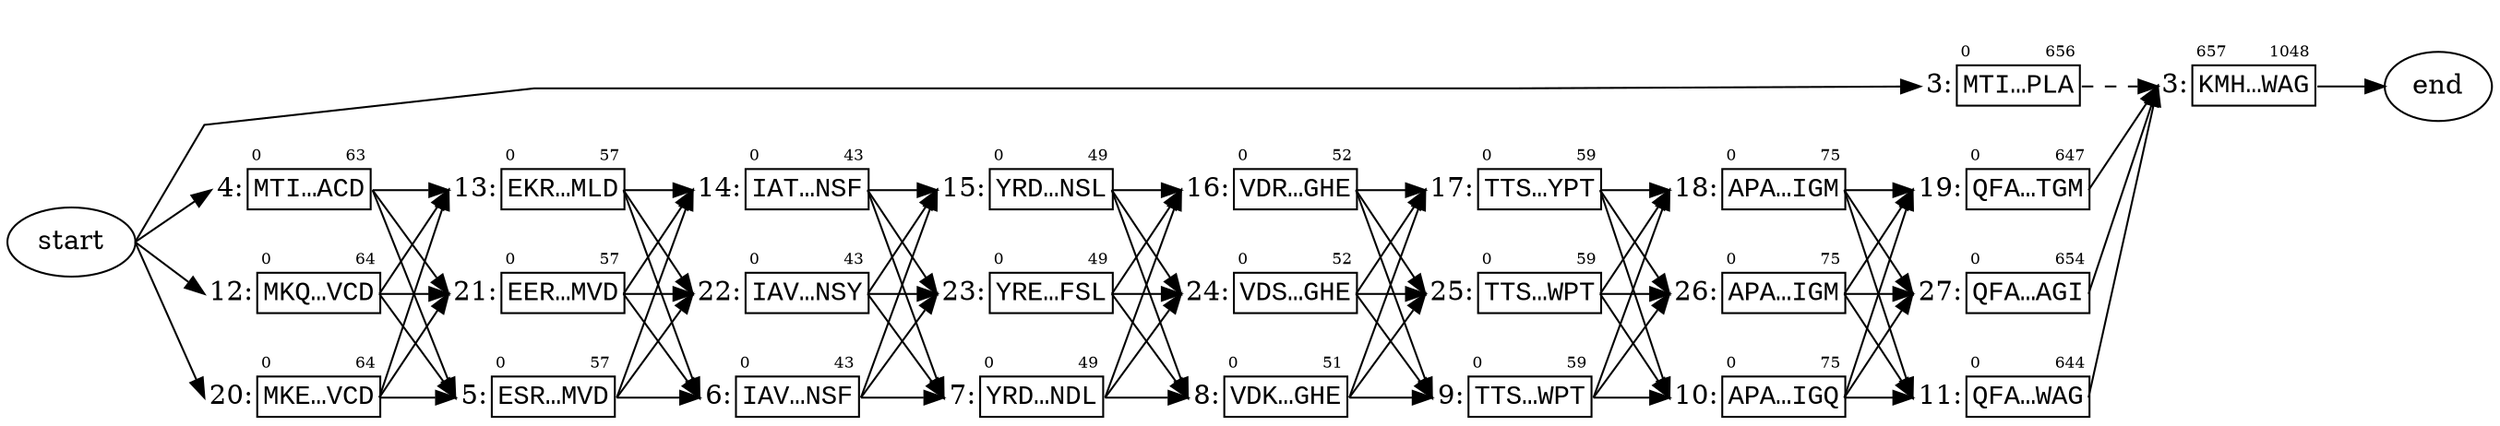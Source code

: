 strict digraph "" {
	graph [rankdir=LR,
		splines=polyline
	];
	node [label="\N"];
	subgraph cluster_3 {
		graph [label="",
			rank=same,
			style=invis
		];
		3.0	[label=<<TABLE BORDER='0' CELLBORDER='1' CELLSPACING='0'><TR><TD BORDER='0'></TD><TD BORDER='0' ALIGN='LEFT'><FONT POINT-SIZE='8'>0</FONT></TD><TD BORDER='0' ALIGN='RIGHT'><FONT POINT-SIZE='8'>656</FONT></TD></TR><TR><TD BORDER='0' PORT='caption' ALIGN='right'>3:</TD><TD PORT='seq' COLSPAN='2'><FONT FACE='Courier New'>MTI…PLA</FONT></TD></TR></TABLE>>,
			margin=0,
			shape=none];
		3.657	[label=<<TABLE BORDER='0' CELLBORDER='1' CELLSPACING='0'><TR><TD BORDER='0'></TD><TD BORDER='0' ALIGN='LEFT'><FONT POINT-SIZE='8'>657</FONT></TD><TD BORDER='0' ALIGN='RIGHT'><FONT POINT-SIZE='8'>1048</FONT></TD></TR><TR><TD BORDER='0' PORT='caption' ALIGN='right'>3:</TD><TD PORT='seq' COLSPAN='2'><FONT FACE='Courier New'>KMH…WAG</FONT></TD></TR></TABLE>>,
			margin=0,
			shape=none];
	}
	source	[label=start];
	source:e -> 3.0:caption:w;
	4.0	[label=<<TABLE BORDER='0' CELLBORDER='1' CELLSPACING='0'><TR><TD BORDER='0'></TD><TD BORDER='0' ALIGN='LEFT'><FONT POINT-SIZE='8'>0</FONT></TD><TD BORDER='0' ALIGN='RIGHT'><FONT POINT-SIZE='8'>63</FONT></TD></TR><TR><TD BORDER='0' PORT='caption' ALIGN='right'>4:</TD><TD PORT='seq' COLSPAN='2'><FONT FACE='Courier New'>MTI…ACD</FONT></TD></TR></TABLE>>,
		margin=0,
		shape=none];
	source:e -> 4.0:caption:w;
	12.0	[label=<<TABLE BORDER='0' CELLBORDER='1' CELLSPACING='0'><TR><TD BORDER='0'></TD><TD BORDER='0' ALIGN='LEFT'><FONT POINT-SIZE='8'>0</FONT></TD><TD BORDER='0' ALIGN='RIGHT'><FONT POINT-SIZE='8'>64</FONT></TD></TR><TR><TD BORDER='0' PORT='caption' ALIGN='right'>12:</TD><TD PORT='seq' COLSPAN='2'><FONT FACE='Courier New'>MKQ…VCD</FONT></TD></TR></TABLE>>,
		margin=0,
		shape=none];
	source:e -> 12.0:caption:w;
	20.0	[label=<<TABLE BORDER='0' CELLBORDER='1' CELLSPACING='0'><TR><TD BORDER='0'></TD><TD BORDER='0' ALIGN='LEFT'><FONT POINT-SIZE='8'>0</FONT></TD><TD BORDER='0' ALIGN='RIGHT'><FONT POINT-SIZE='8'>64</FONT></TD></TR><TR><TD BORDER='0' PORT='caption' ALIGN='right'>20:</TD><TD PORT='seq' COLSPAN='2'><FONT FACE='Courier New'>MKE…VCD</FONT></TD></TR></TABLE>>,
		margin=0,
		shape=none];
	source:e -> 20.0:caption:w;
	3.0:seq:e -> 3.657:caption:w	[style=dashed];
	sink	[label=end];
	3.657:seq:e -> sink:w;
	5.0	[label=<<TABLE BORDER='0' CELLBORDER='1' CELLSPACING='0'><TR><TD BORDER='0'></TD><TD BORDER='0' ALIGN='LEFT'><FONT POINT-SIZE='8'>0</FONT></TD><TD BORDER='0' ALIGN='RIGHT'><FONT POINT-SIZE='8'>57</FONT></TD></TR><TR><TD BORDER='0' PORT='caption' ALIGN='right'>5:</TD><TD PORT='seq' COLSPAN='2'><FONT FACE='Courier New'>ESR…MVD</FONT></TD></TR></TABLE>>,
		margin=0,
		shape=none];
	4.0:seq:e -> 5.0:caption:w;
	13.0	[label=<<TABLE BORDER='0' CELLBORDER='1' CELLSPACING='0'><TR><TD BORDER='0'></TD><TD BORDER='0' ALIGN='LEFT'><FONT POINT-SIZE='8'>0</FONT></TD><TD BORDER='0' ALIGN='RIGHT'><FONT POINT-SIZE='8'>57</FONT></TD></TR><TR><TD BORDER='0' PORT='caption' ALIGN='right'>13:</TD><TD PORT='seq' COLSPAN='2'><FONT FACE='Courier New'>EKR…MLD</FONT></TD></TR></TABLE>>,
		margin=0,
		shape=none];
	4.0:seq:e -> 13.0:caption:w;
	21.0	[label=<<TABLE BORDER='0' CELLBORDER='1' CELLSPACING='0'><TR><TD BORDER='0'></TD><TD BORDER='0' ALIGN='LEFT'><FONT POINT-SIZE='8'>0</FONT></TD><TD BORDER='0' ALIGN='RIGHT'><FONT POINT-SIZE='8'>57</FONT></TD></TR><TR><TD BORDER='0' PORT='caption' ALIGN='right'>21:</TD><TD PORT='seq' COLSPAN='2'><FONT FACE='Courier New'>EER…MVD</FONT></TD></TR></TABLE>>,
		margin=0,
		shape=none];
	4.0:seq:e -> 21.0:caption:w;
	6.0	[label=<<TABLE BORDER='0' CELLBORDER='1' CELLSPACING='0'><TR><TD BORDER='0'></TD><TD BORDER='0' ALIGN='LEFT'><FONT POINT-SIZE='8'>0</FONT></TD><TD BORDER='0' ALIGN='RIGHT'><FONT POINT-SIZE='8'>43</FONT></TD></TR><TR><TD BORDER='0' PORT='caption' ALIGN='right'>6:</TD><TD PORT='seq' COLSPAN='2'><FONT FACE='Courier New'>IAV…NSF</FONT></TD></TR></TABLE>>,
		margin=0,
		shape=none];
	5.0:seq:e -> 6.0:caption:w;
	14.0	[label=<<TABLE BORDER='0' CELLBORDER='1' CELLSPACING='0'><TR><TD BORDER='0'></TD><TD BORDER='0' ALIGN='LEFT'><FONT POINT-SIZE='8'>0</FONT></TD><TD BORDER='0' ALIGN='RIGHT'><FONT POINT-SIZE='8'>43</FONT></TD></TR><TR><TD BORDER='0' PORT='caption' ALIGN='right'>14:</TD><TD PORT='seq' COLSPAN='2'><FONT FACE='Courier New'>IAT…NSF</FONT></TD></TR></TABLE>>,
		margin=0,
		shape=none];
	5.0:seq:e -> 14.0:caption:w;
	22.0	[label=<<TABLE BORDER='0' CELLBORDER='1' CELLSPACING='0'><TR><TD BORDER='0'></TD><TD BORDER='0' ALIGN='LEFT'><FONT POINT-SIZE='8'>0</FONT></TD><TD BORDER='0' ALIGN='RIGHT'><FONT POINT-SIZE='8'>43</FONT></TD></TR><TR><TD BORDER='0' PORT='caption' ALIGN='right'>22:</TD><TD PORT='seq' COLSPAN='2'><FONT FACE='Courier New'>IAV…NSY</FONT></TD></TR></TABLE>>,
		margin=0,
		shape=none];
	5.0:seq:e -> 22.0:caption:w;
	7.0	[label=<<TABLE BORDER='0' CELLBORDER='1' CELLSPACING='0'><TR><TD BORDER='0'></TD><TD BORDER='0' ALIGN='LEFT'><FONT POINT-SIZE='8'>0</FONT></TD><TD BORDER='0' ALIGN='RIGHT'><FONT POINT-SIZE='8'>49</FONT></TD></TR><TR><TD BORDER='0' PORT='caption' ALIGN='right'>7:</TD><TD PORT='seq' COLSPAN='2'><FONT FACE='Courier New'>YRD…NDL</FONT></TD></TR></TABLE>>,
		margin=0,
		shape=none];
	6.0:seq:e -> 7.0:caption:w;
	15.0	[label=<<TABLE BORDER='0' CELLBORDER='1' CELLSPACING='0'><TR><TD BORDER='0'></TD><TD BORDER='0' ALIGN='LEFT'><FONT POINT-SIZE='8'>0</FONT></TD><TD BORDER='0' ALIGN='RIGHT'><FONT POINT-SIZE='8'>49</FONT></TD></TR><TR><TD BORDER='0' PORT='caption' ALIGN='right'>15:</TD><TD PORT='seq' COLSPAN='2'><FONT FACE='Courier New'>YRD…NSL</FONT></TD></TR></TABLE>>,
		margin=0,
		shape=none];
	6.0:seq:e -> 15.0:caption:w;
	23.0	[label=<<TABLE BORDER='0' CELLBORDER='1' CELLSPACING='0'><TR><TD BORDER='0'></TD><TD BORDER='0' ALIGN='LEFT'><FONT POINT-SIZE='8'>0</FONT></TD><TD BORDER='0' ALIGN='RIGHT'><FONT POINT-SIZE='8'>49</FONT></TD></TR><TR><TD BORDER='0' PORT='caption' ALIGN='right'>23:</TD><TD PORT='seq' COLSPAN='2'><FONT FACE='Courier New'>YRE…FSL</FONT></TD></TR></TABLE>>,
		margin=0,
		shape=none];
	6.0:seq:e -> 23.0:caption:w;
	8.0	[label=<<TABLE BORDER='0' CELLBORDER='1' CELLSPACING='0'><TR><TD BORDER='0'></TD><TD BORDER='0' ALIGN='LEFT'><FONT POINT-SIZE='8'>0</FONT></TD><TD BORDER='0' ALIGN='RIGHT'><FONT POINT-SIZE='8'>51</FONT></TD></TR><TR><TD BORDER='0' PORT='caption' ALIGN='right'>8:</TD><TD PORT='seq' COLSPAN='2'><FONT FACE='Courier New'>VDK…GHE</FONT></TD></TR></TABLE>>,
		margin=0,
		shape=none];
	7.0:seq:e -> 8.0:caption:w;
	16.0	[label=<<TABLE BORDER='0' CELLBORDER='1' CELLSPACING='0'><TR><TD BORDER='0'></TD><TD BORDER='0' ALIGN='LEFT'><FONT POINT-SIZE='8'>0</FONT></TD><TD BORDER='0' ALIGN='RIGHT'><FONT POINT-SIZE='8'>52</FONT></TD></TR><TR><TD BORDER='0' PORT='caption' ALIGN='right'>16:</TD><TD PORT='seq' COLSPAN='2'><FONT FACE='Courier New'>VDR…GHE</FONT></TD></TR></TABLE>>,
		margin=0,
		shape=none];
	7.0:seq:e -> 16.0:caption:w;
	24.0	[label=<<TABLE BORDER='0' CELLBORDER='1' CELLSPACING='0'><TR><TD BORDER='0'></TD><TD BORDER='0' ALIGN='LEFT'><FONT POINT-SIZE='8'>0</FONT></TD><TD BORDER='0' ALIGN='RIGHT'><FONT POINT-SIZE='8'>52</FONT></TD></TR><TR><TD BORDER='0' PORT='caption' ALIGN='right'>24:</TD><TD PORT='seq' COLSPAN='2'><FONT FACE='Courier New'>VDS…GHE</FONT></TD></TR></TABLE>>,
		margin=0,
		shape=none];
	7.0:seq:e -> 24.0:caption:w;
	9.0	[label=<<TABLE BORDER='0' CELLBORDER='1' CELLSPACING='0'><TR><TD BORDER='0'></TD><TD BORDER='0' ALIGN='LEFT'><FONT POINT-SIZE='8'>0</FONT></TD><TD BORDER='0' ALIGN='RIGHT'><FONT POINT-SIZE='8'>59</FONT></TD></TR><TR><TD BORDER='0' PORT='caption' ALIGN='right'>9:</TD><TD PORT='seq' COLSPAN='2'><FONT FACE='Courier New'>TTS…WPT</FONT></TD></TR></TABLE>>,
		margin=0,
		shape=none];
	8.0:seq:e -> 9.0:caption:w;
	17.0	[label=<<TABLE BORDER='0' CELLBORDER='1' CELLSPACING='0'><TR><TD BORDER='0'></TD><TD BORDER='0' ALIGN='LEFT'><FONT POINT-SIZE='8'>0</FONT></TD><TD BORDER='0' ALIGN='RIGHT'><FONT POINT-SIZE='8'>59</FONT></TD></TR><TR><TD BORDER='0' PORT='caption' ALIGN='right'>17:</TD><TD PORT='seq' COLSPAN='2'><FONT FACE='Courier New'>TTS…YPT</FONT></TD></TR></TABLE>>,
		margin=0,
		shape=none];
	8.0:seq:e -> 17.0:caption:w;
	25.0	[label=<<TABLE BORDER='0' CELLBORDER='1' CELLSPACING='0'><TR><TD BORDER='0'></TD><TD BORDER='0' ALIGN='LEFT'><FONT POINT-SIZE='8'>0</FONT></TD><TD BORDER='0' ALIGN='RIGHT'><FONT POINT-SIZE='8'>59</FONT></TD></TR><TR><TD BORDER='0' PORT='caption' ALIGN='right'>25:</TD><TD PORT='seq' COLSPAN='2'><FONT FACE='Courier New'>TTS…WPT</FONT></TD></TR></TABLE>>,
		margin=0,
		shape=none];
	8.0:seq:e -> 25.0:caption:w;
	10.0	[label=<<TABLE BORDER='0' CELLBORDER='1' CELLSPACING='0'><TR><TD BORDER='0'></TD><TD BORDER='0' ALIGN='LEFT'><FONT POINT-SIZE='8'>0</FONT></TD><TD BORDER='0' ALIGN='RIGHT'><FONT POINT-SIZE='8'>75</FONT></TD></TR><TR><TD BORDER='0' PORT='caption' ALIGN='right'>10:</TD><TD PORT='seq' COLSPAN='2'><FONT FACE='Courier New'>APA…IGQ</FONT></TD></TR></TABLE>>,
		margin=0,
		shape=none];
	9.0:seq:e -> 10.0:caption:w;
	18.0	[label=<<TABLE BORDER='0' CELLBORDER='1' CELLSPACING='0'><TR><TD BORDER='0'></TD><TD BORDER='0' ALIGN='LEFT'><FONT POINT-SIZE='8'>0</FONT></TD><TD BORDER='0' ALIGN='RIGHT'><FONT POINT-SIZE='8'>75</FONT></TD></TR><TR><TD BORDER='0' PORT='caption' ALIGN='right'>18:</TD><TD PORT='seq' COLSPAN='2'><FONT FACE='Courier New'>APA…IGM</FONT></TD></TR></TABLE>>,
		margin=0,
		shape=none];
	9.0:seq:e -> 18.0:caption:w;
	26.0	[label=<<TABLE BORDER='0' CELLBORDER='1' CELLSPACING='0'><TR><TD BORDER='0'></TD><TD BORDER='0' ALIGN='LEFT'><FONT POINT-SIZE='8'>0</FONT></TD><TD BORDER='0' ALIGN='RIGHT'><FONT POINT-SIZE='8'>75</FONT></TD></TR><TR><TD BORDER='0' PORT='caption' ALIGN='right'>26:</TD><TD PORT='seq' COLSPAN='2'><FONT FACE='Courier New'>APA…IGM</FONT></TD></TR></TABLE>>,
		margin=0,
		shape=none];
	9.0:seq:e -> 26.0:caption:w;
	11.0	[label=<<TABLE BORDER='0' CELLBORDER='1' CELLSPACING='0'><TR><TD BORDER='0'></TD><TD BORDER='0' ALIGN='LEFT'><FONT POINT-SIZE='8'>0</FONT></TD><TD BORDER='0' ALIGN='RIGHT'><FONT POINT-SIZE='8'>644</FONT></TD></TR><TR><TD BORDER='0' PORT='caption' ALIGN='right'>11:</TD><TD PORT='seq' COLSPAN='2'><FONT FACE='Courier New'>QFA…WAG</FONT></TD></TR></TABLE>>,
		margin=0,
		shape=none];
	10.0:seq:e -> 11.0:caption:w;
	19.0	[label=<<TABLE BORDER='0' CELLBORDER='1' CELLSPACING='0'><TR><TD BORDER='0'></TD><TD BORDER='0' ALIGN='LEFT'><FONT POINT-SIZE='8'>0</FONT></TD><TD BORDER='0' ALIGN='RIGHT'><FONT POINT-SIZE='8'>647</FONT></TD></TR><TR><TD BORDER='0' PORT='caption' ALIGN='right'>19:</TD><TD PORT='seq' COLSPAN='2'><FONT FACE='Courier New'>QFA…TGM</FONT></TD></TR></TABLE>>,
		margin=0,
		shape=none];
	10.0:seq:e -> 19.0:caption:w;
	27.0	[label=<<TABLE BORDER='0' CELLBORDER='1' CELLSPACING='0'><TR><TD BORDER='0'></TD><TD BORDER='0' ALIGN='LEFT'><FONT POINT-SIZE='8'>0</FONT></TD><TD BORDER='0' ALIGN='RIGHT'><FONT POINT-SIZE='8'>654</FONT></TD></TR><TR><TD BORDER='0' PORT='caption' ALIGN='right'>27:</TD><TD PORT='seq' COLSPAN='2'><FONT FACE='Courier New'>QFA…AGI</FONT></TD></TR></TABLE>>,
		margin=0,
		shape=none];
	10.0:seq:e -> 27.0:caption:w;
	11.0:seq:e -> 3.657:caption:w;
	12.0:seq:e -> 5.0:caption:w;
	12.0:seq:e -> 13.0:caption:w;
	12.0:seq:e -> 21.0:caption:w;
	13.0:seq:e -> 6.0:caption:w;
	13.0:seq:e -> 14.0:caption:w;
	13.0:seq:e -> 22.0:caption:w;
	14.0:seq:e -> 7.0:caption:w;
	14.0:seq:e -> 15.0:caption:w;
	14.0:seq:e -> 23.0:caption:w;
	15.0:seq:e -> 8.0:caption:w;
	15.0:seq:e -> 16.0:caption:w;
	15.0:seq:e -> 24.0:caption:w;
	16.0:seq:e -> 9.0:caption:w;
	16.0:seq:e -> 17.0:caption:w;
	16.0:seq:e -> 25.0:caption:w;
	17.0:seq:e -> 10.0:caption:w;
	17.0:seq:e -> 18.0:caption:w;
	17.0:seq:e -> 26.0:caption:w;
	18.0:seq:e -> 11.0:caption:w;
	18.0:seq:e -> 19.0:caption:w;
	18.0:seq:e -> 27.0:caption:w;
	19.0:seq:e -> 3.657:caption:w;
	20.0:seq:e -> 5.0:caption:w;
	20.0:seq:e -> 13.0:caption:w;
	20.0:seq:e -> 21.0:caption:w;
	21.0:seq:e -> 6.0:caption:w;
	21.0:seq:e -> 14.0:caption:w;
	21.0:seq:e -> 22.0:caption:w;
	22.0:seq:e -> 7.0:caption:w;
	22.0:seq:e -> 15.0:caption:w;
	22.0:seq:e -> 23.0:caption:w;
	23.0:seq:e -> 8.0:caption:w;
	23.0:seq:e -> 16.0:caption:w;
	23.0:seq:e -> 24.0:caption:w;
	24.0:seq:e -> 9.0:caption:w;
	24.0:seq:e -> 17.0:caption:w;
	24.0:seq:e -> 25.0:caption:w;
	25.0:seq:e -> 10.0:caption:w;
	25.0:seq:e -> 18.0:caption:w;
	25.0:seq:e -> 26.0:caption:w;
	26.0:seq:e -> 11.0:caption:w;
	26.0:seq:e -> 19.0:caption:w;
	26.0:seq:e -> 27.0:caption:w;
	27.0:seq:e -> 3.657:caption:w;
}
